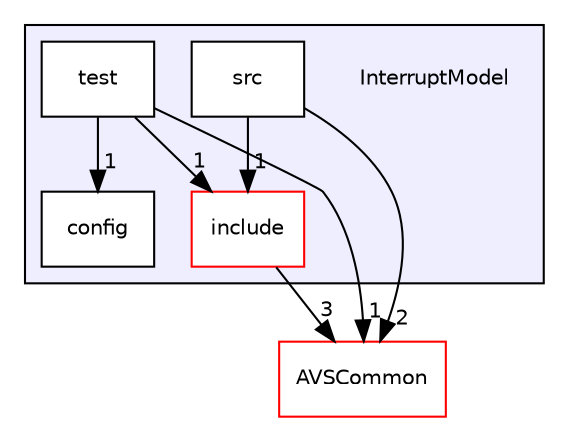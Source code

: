 digraph "/home/ANT.AMAZON.COM/womw/workplace/1.19_release/doxy/avs-device-sdk/InterruptModel" {
  compound=true
  node [ fontsize="10", fontname="Helvetica"];
  edge [ labelfontsize="10", labelfontname="Helvetica"];
  subgraph clusterdir_1da5878b5eab0954316ec5377b4b3029 {
    graph [ bgcolor="#eeeeff", pencolor="black", label="" URL="dir_1da5878b5eab0954316ec5377b4b3029.html"];
    dir_1da5878b5eab0954316ec5377b4b3029 [shape=plaintext label="InterruptModel"];
    dir_9c916b96ccc8100ddc8807b42abe16a5 [shape=box label="config" color="black" fillcolor="white" style="filled" URL="dir_9c916b96ccc8100ddc8807b42abe16a5.html"];
    dir_2a73169079ff26818231938c8e102439 [shape=box label="include" color="red" fillcolor="white" style="filled" URL="dir_2a73169079ff26818231938c8e102439.html"];
    dir_179406fcb782275612d5ba57e705526e [shape=box label="src" color="black" fillcolor="white" style="filled" URL="dir_179406fcb782275612d5ba57e705526e.html"];
    dir_9d58a1c7345d38c64ba79137648fd06d [shape=box label="test" color="black" fillcolor="white" style="filled" URL="dir_9d58a1c7345d38c64ba79137648fd06d.html"];
  }
  dir_13e65effb2bde530b17b3d5eefcd0266 [shape=box label="AVSCommon" fillcolor="white" style="filled" color="red" URL="dir_13e65effb2bde530b17b3d5eefcd0266.html"];
  dir_9d58a1c7345d38c64ba79137648fd06d->dir_2a73169079ff26818231938c8e102439 [headlabel="1", labeldistance=1.5 headhref="dir_000315_000312.html"];
  dir_9d58a1c7345d38c64ba79137648fd06d->dir_13e65effb2bde530b17b3d5eefcd0266 [headlabel="1", labeldistance=1.5 headhref="dir_000315_000017.html"];
  dir_9d58a1c7345d38c64ba79137648fd06d->dir_9c916b96ccc8100ddc8807b42abe16a5 [headlabel="1", labeldistance=1.5 headhref="dir_000315_000311.html"];
  dir_2a73169079ff26818231938c8e102439->dir_13e65effb2bde530b17b3d5eefcd0266 [headlabel="3", labeldistance=1.5 headhref="dir_000312_000017.html"];
  dir_179406fcb782275612d5ba57e705526e->dir_2a73169079ff26818231938c8e102439 [headlabel="1", labeldistance=1.5 headhref="dir_000314_000312.html"];
  dir_179406fcb782275612d5ba57e705526e->dir_13e65effb2bde530b17b3d5eefcd0266 [headlabel="2", labeldistance=1.5 headhref="dir_000314_000017.html"];
}

